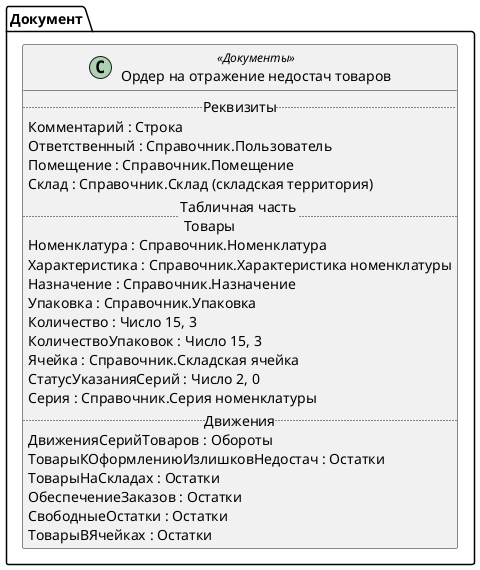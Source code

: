 ﻿@startuml ОрдерНаОтражениеНедостачТоваров
'!include templates.wsd
'..\include templates.wsd
class Документ.ОрдерНаОтражениеНедостачТоваров as "Ордер на отражение недостач товаров" <<Документы>>
{
..Реквизиты..
Комментарий : Строка
Ответственный : Справочник.Пользователь
Помещение : Справочник.Помещение
Склад : Справочник.Склад (складская территория)
..Табличная часть \n Товары..
Номенклатура : Справочник.Номенклатура
Характеристика : Справочник.Характеристика номенклатуры
Назначение : Справочник.Назначение
Упаковка : Справочник.Упаковка
Количество : Число 15, 3
КоличествоУпаковок : Число 15, 3
Ячейка : Справочник.Складская ячейка
СтатусУказанияСерий : Число 2, 0
Серия : Справочник.Серия номенклатуры
..Движения..
ДвиженияСерийТоваров : Обороты
ТоварыКОформлениюИзлишковНедостач : Остатки
ТоварыНаСкладах : Остатки
ОбеспечениеЗаказов : Остатки
СвободныеОстатки : Остатки
ТоварыВЯчейках : Остатки
}
@enduml
